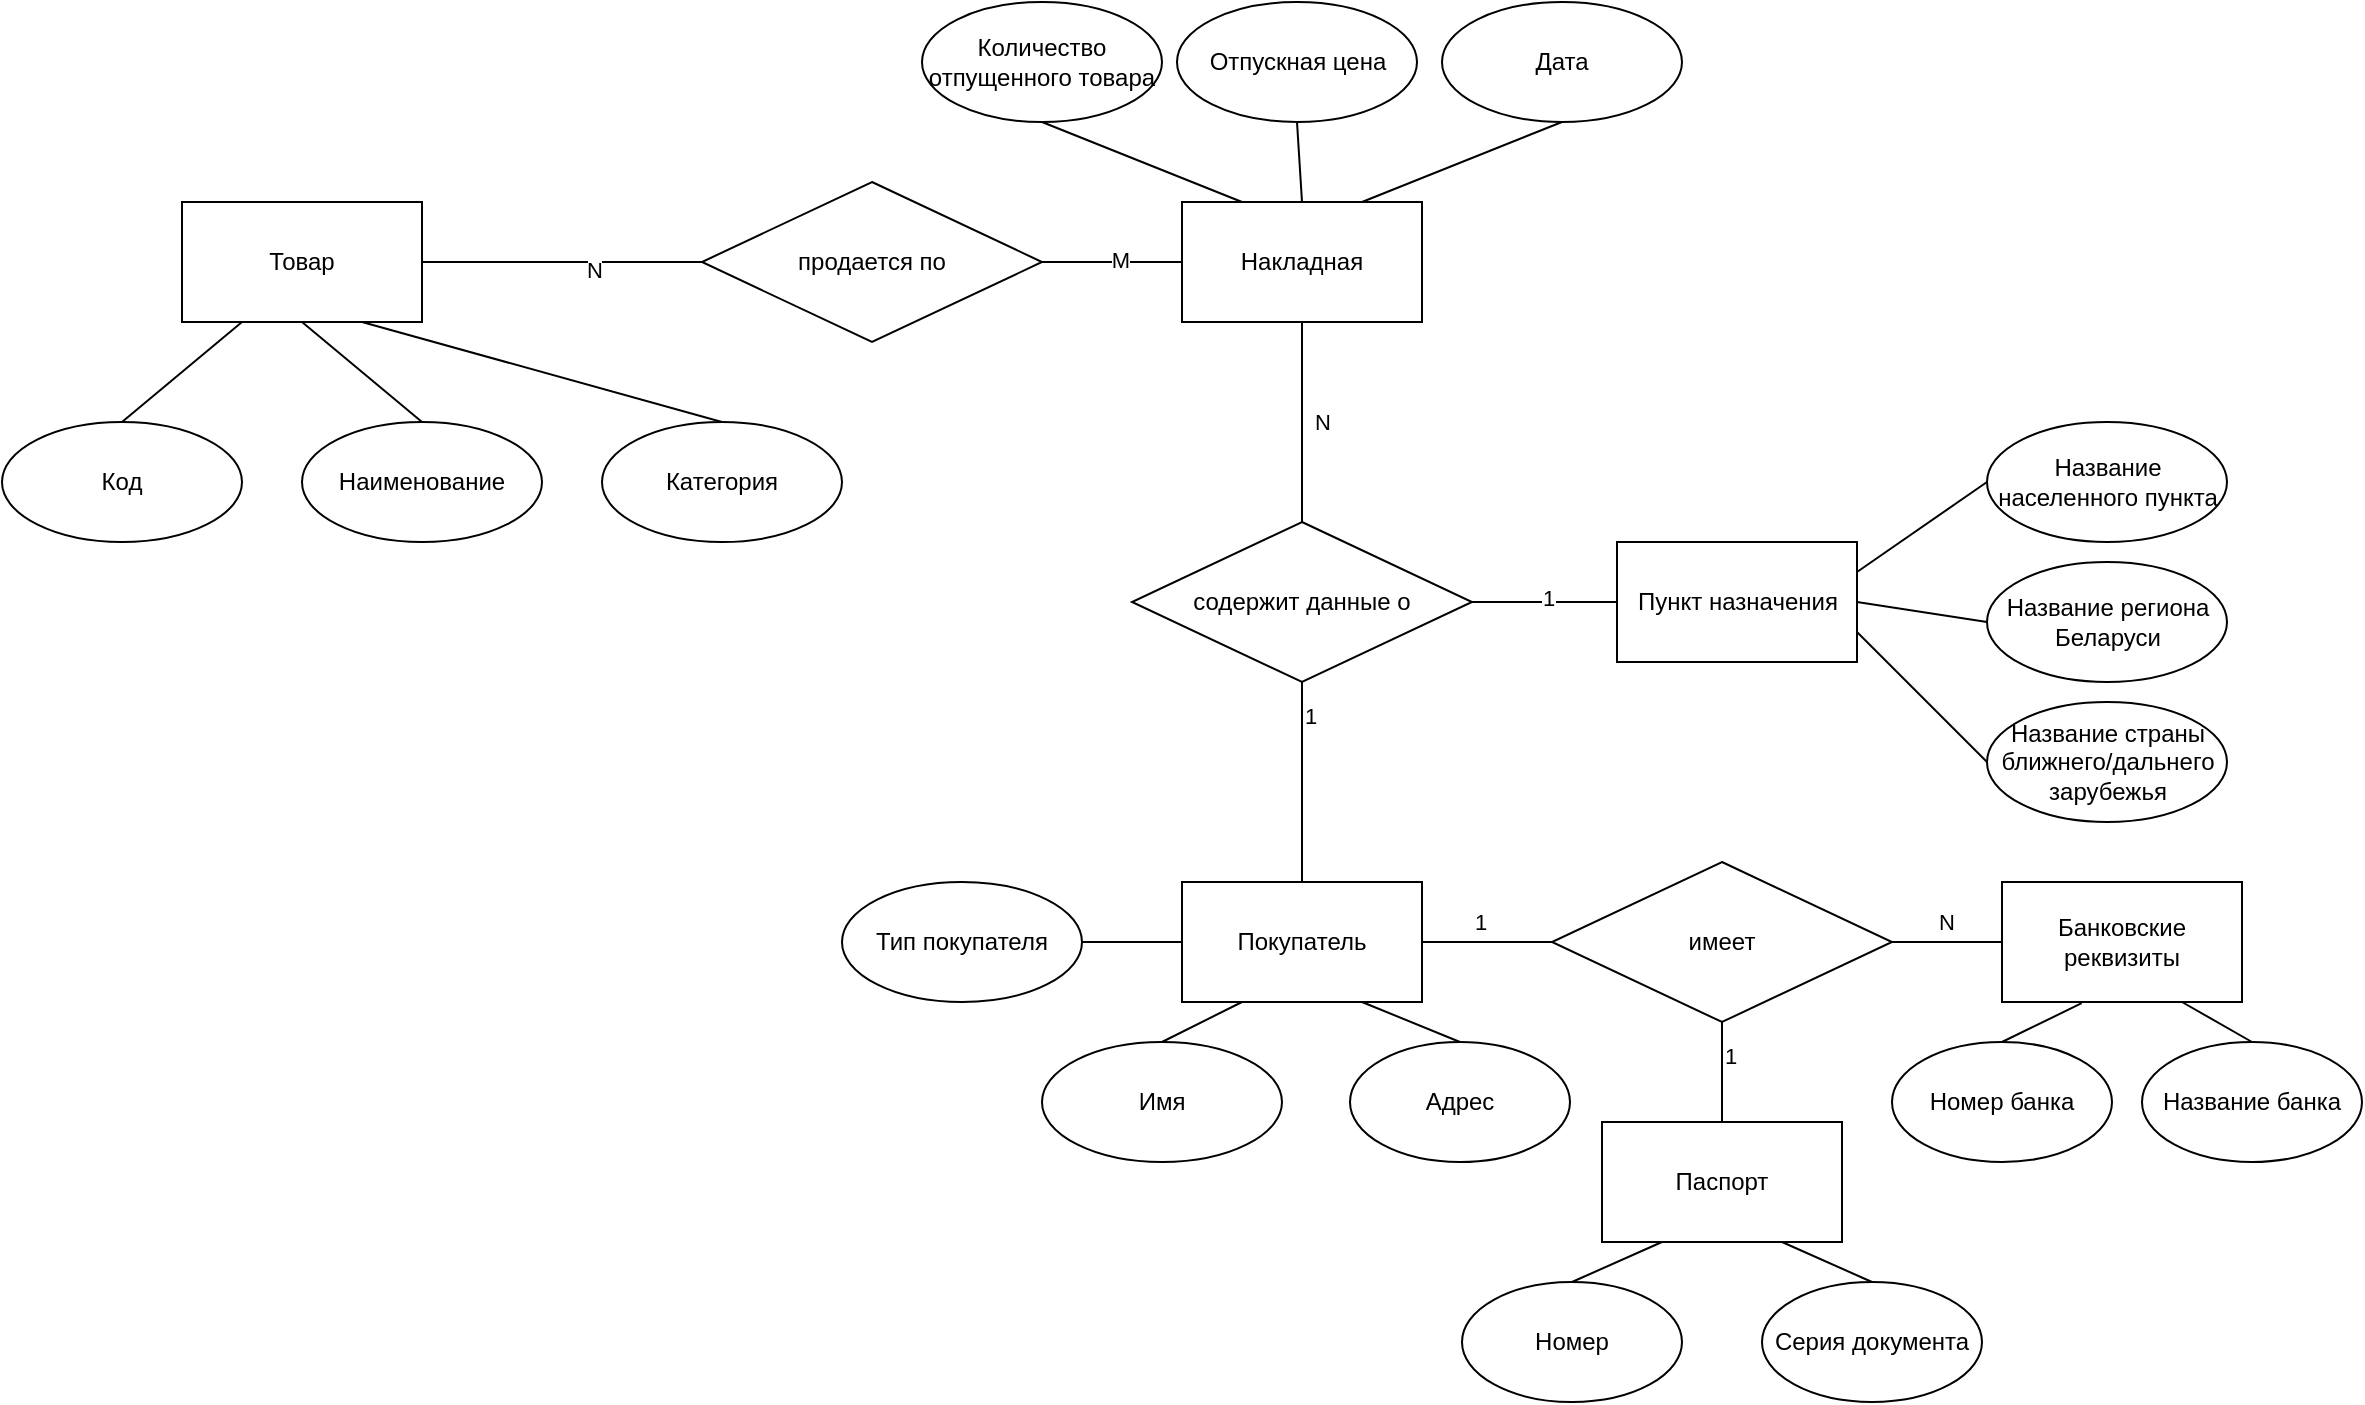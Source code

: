 <mxfile version="24.8.3">
  <diagram name="Страница — 1" id="W7m26aJX_v00uzVeZ0GM">
    <mxGraphModel dx="346" dy="475" grid="1" gridSize="10" guides="1" tooltips="1" connect="1" arrows="1" fold="1" page="1" pageScale="1" pageWidth="827" pageHeight="1169" math="0" shadow="0">
      <root>
        <mxCell id="0" />
        <mxCell id="1" parent="0" />
        <mxCell id="YVromLrq1Ipjp0p4_5BK-1" value="Накладная" style="rounded=0;whiteSpace=wrap;html=1;" parent="1" vertex="1">
          <mxGeometry x="1560" y="310" width="120" height="60" as="geometry" />
        </mxCell>
        <mxCell id="YVromLrq1Ipjp0p4_5BK-2" value="Товар" style="rounded=0;whiteSpace=wrap;html=1;" parent="1" vertex="1">
          <mxGeometry x="1060" y="310" width="120" height="60" as="geometry" />
        </mxCell>
        <mxCell id="YVromLrq1Ipjp0p4_5BK-3" value="Покупатель" style="rounded=0;whiteSpace=wrap;html=1;" parent="1" vertex="1">
          <mxGeometry x="1560" y="650" width="120" height="60" as="geometry" />
        </mxCell>
        <mxCell id="YVromLrq1Ipjp0p4_5BK-4" value="Адрес" style="ellipse;whiteSpace=wrap;html=1;" parent="1" vertex="1">
          <mxGeometry x="1644" y="730" width="110" height="60" as="geometry" />
        </mxCell>
        <mxCell id="YVromLrq1Ipjp0p4_5BK-5" value="Имя" style="ellipse;whiteSpace=wrap;html=1;" parent="1" vertex="1">
          <mxGeometry x="1490" y="730" width="120" height="60" as="geometry" />
        </mxCell>
        <mxCell id="YVromLrq1Ipjp0p4_5BK-8" value="Код" style="ellipse;whiteSpace=wrap;html=1;" parent="1" vertex="1">
          <mxGeometry x="970" y="420" width="120" height="60" as="geometry" />
        </mxCell>
        <mxCell id="YVromLrq1Ipjp0p4_5BK-9" value="Наименование" style="ellipse;whiteSpace=wrap;html=1;" parent="1" vertex="1">
          <mxGeometry x="1120" y="420" width="120" height="60" as="geometry" />
        </mxCell>
        <mxCell id="YVromLrq1Ipjp0p4_5BK-10" value="Категория" style="ellipse;whiteSpace=wrap;html=1;" parent="1" vertex="1">
          <mxGeometry x="1270" y="420" width="120" height="60" as="geometry" />
        </mxCell>
        <mxCell id="YVromLrq1Ipjp0p4_5BK-11" value="" style="endArrow=none;html=1;rounded=0;entryX=0.5;entryY=0;entryDx=0;entryDy=0;exitX=0.25;exitY=1;exitDx=0;exitDy=0;" parent="1" source="YVromLrq1Ipjp0p4_5BK-2" target="YVromLrq1Ipjp0p4_5BK-8" edge="1">
          <mxGeometry width="50" height="50" relative="1" as="geometry">
            <mxPoint x="560" y="220" as="sourcePoint" />
            <mxPoint x="1030" y="420" as="targetPoint" />
          </mxGeometry>
        </mxCell>
        <mxCell id="YVromLrq1Ipjp0p4_5BK-12" value="" style="endArrow=none;html=1;rounded=0;entryX=0.5;entryY=0;entryDx=0;entryDy=0;exitX=0.5;exitY=1;exitDx=0;exitDy=0;" parent="1" source="YVromLrq1Ipjp0p4_5BK-2" target="YVromLrq1Ipjp0p4_5BK-9" edge="1">
          <mxGeometry width="50" height="50" relative="1" as="geometry">
            <mxPoint x="560" y="220" as="sourcePoint" />
            <mxPoint x="610" y="170" as="targetPoint" />
          </mxGeometry>
        </mxCell>
        <mxCell id="YVromLrq1Ipjp0p4_5BK-13" value="" style="endArrow=none;html=1;rounded=0;entryX=0.5;entryY=0;entryDx=0;entryDy=0;exitX=0.75;exitY=1;exitDx=0;exitDy=0;" parent="1" source="YVromLrq1Ipjp0p4_5BK-2" target="YVromLrq1Ipjp0p4_5BK-10" edge="1">
          <mxGeometry width="50" height="50" relative="1" as="geometry">
            <mxPoint x="560" y="220" as="sourcePoint" />
            <mxPoint x="610" y="170" as="targetPoint" />
          </mxGeometry>
        </mxCell>
        <mxCell id="YVromLrq1Ipjp0p4_5BK-14" value="содержит данные о" style="rhombus;whiteSpace=wrap;html=1;" parent="1" vertex="1">
          <mxGeometry x="1535" y="470" width="170" height="80" as="geometry" />
        </mxCell>
        <mxCell id="YVromLrq1Ipjp0p4_5BK-15" value="Номер" style="ellipse;whiteSpace=wrap;html=1;" parent="1" vertex="1">
          <mxGeometry x="1700" y="850" width="110" height="60" as="geometry" />
        </mxCell>
        <mxCell id="YVromLrq1Ipjp0p4_5BK-16" value="Серия документа" style="ellipse;whiteSpace=wrap;html=1;" parent="1" vertex="1">
          <mxGeometry x="1850" y="850" width="110" height="60" as="geometry" />
        </mxCell>
        <mxCell id="YVromLrq1Ipjp0p4_5BK-17" value="Номер банка" style="ellipse;whiteSpace=wrap;html=1;" parent="1" vertex="1">
          <mxGeometry x="1915" y="730" width="110" height="60" as="geometry" />
        </mxCell>
        <mxCell id="YVromLrq1Ipjp0p4_5BK-19" value="Название банка" style="ellipse;whiteSpace=wrap;html=1;" parent="1" vertex="1">
          <mxGeometry x="2040" y="730" width="110" height="60" as="geometry" />
        </mxCell>
        <mxCell id="YVromLrq1Ipjp0p4_5BK-23" value="имеет" style="rhombus;whiteSpace=wrap;html=1;" parent="1" vertex="1">
          <mxGeometry x="1745" y="640" width="170" height="80" as="geometry" />
        </mxCell>
        <mxCell id="YVromLrq1Ipjp0p4_5BK-24" value="Банковские реквизиты" style="rounded=0;whiteSpace=wrap;html=1;" parent="1" vertex="1">
          <mxGeometry x="1970" y="650" width="120" height="60" as="geometry" />
        </mxCell>
        <mxCell id="YVromLrq1Ipjp0p4_5BK-27" value="" style="endArrow=none;html=1;rounded=0;entryX=0;entryY=0.5;entryDx=0;entryDy=0;exitX=1;exitY=0.5;exitDx=0;exitDy=0;" parent="1" source="YVromLrq1Ipjp0p4_5BK-3" target="YVromLrq1Ipjp0p4_5BK-23" edge="1">
          <mxGeometry width="50" height="50" relative="1" as="geometry">
            <mxPoint x="1700" y="680" as="sourcePoint" />
            <mxPoint x="1750" y="630" as="targetPoint" />
          </mxGeometry>
        </mxCell>
        <mxCell id="YVromLrq1Ipjp0p4_5BK-31" value="1" style="edgeLabel;html=1;align=center;verticalAlign=middle;resizable=0;points=[];" parent="YVromLrq1Ipjp0p4_5BK-27" vertex="1" connectable="0">
          <mxGeometry x="-0.102" y="4" relative="1" as="geometry">
            <mxPoint y="-6" as="offset" />
          </mxGeometry>
        </mxCell>
        <mxCell id="YVromLrq1Ipjp0p4_5BK-28" value="" style="endArrow=none;html=1;rounded=0;entryX=0;entryY=0.5;entryDx=0;entryDy=0;exitX=1;exitY=0.5;exitDx=0;exitDy=0;" parent="1" source="YVromLrq1Ipjp0p4_5BK-23" target="YVromLrq1Ipjp0p4_5BK-24" edge="1">
          <mxGeometry width="50" height="50" relative="1" as="geometry">
            <mxPoint x="1915" y="500" as="sourcePoint" />
            <mxPoint x="1980" y="500" as="targetPoint" />
          </mxGeometry>
        </mxCell>
        <mxCell id="YVromLrq1Ipjp0p4_5BK-32" value="N" style="edgeLabel;html=1;align=center;verticalAlign=middle;resizable=0;points=[];" parent="YVromLrq1Ipjp0p4_5BK-28" vertex="1" connectable="0">
          <mxGeometry x="-0.011" y="1" relative="1" as="geometry">
            <mxPoint y="-9" as="offset" />
          </mxGeometry>
        </mxCell>
        <mxCell id="YVromLrq1Ipjp0p4_5BK-29" value="" style="endArrow=none;html=1;rounded=0;entryX=0.332;entryY=1.01;entryDx=0;entryDy=0;entryPerimeter=0;exitX=0.5;exitY=0;exitDx=0;exitDy=0;" parent="1" source="YVromLrq1Ipjp0p4_5BK-17" target="YVromLrq1Ipjp0p4_5BK-24" edge="1">
          <mxGeometry width="50" height="50" relative="1" as="geometry">
            <mxPoint x="1700" y="680" as="sourcePoint" />
            <mxPoint x="1750" y="630" as="targetPoint" />
          </mxGeometry>
        </mxCell>
        <mxCell id="YVromLrq1Ipjp0p4_5BK-30" value="" style="endArrow=none;html=1;rounded=0;entryX=0.75;entryY=1;entryDx=0;entryDy=0;exitX=0.5;exitY=0;exitDx=0;exitDy=0;" parent="1" source="YVromLrq1Ipjp0p4_5BK-19" target="YVromLrq1Ipjp0p4_5BK-24" edge="1">
          <mxGeometry width="50" height="50" relative="1" as="geometry">
            <mxPoint x="1975" y="810" as="sourcePoint" />
            <mxPoint x="2020" y="721" as="targetPoint" />
          </mxGeometry>
        </mxCell>
        <mxCell id="YVromLrq1Ipjp0p4_5BK-33" value="Паспорт" style="rounded=0;whiteSpace=wrap;html=1;" parent="1" vertex="1">
          <mxGeometry x="1770" y="770" width="120" height="60" as="geometry" />
        </mxCell>
        <mxCell id="YVromLrq1Ipjp0p4_5BK-34" value="" style="endArrow=none;html=1;rounded=0;entryX=0.5;entryY=0;entryDx=0;entryDy=0;exitX=0.5;exitY=1;exitDx=0;exitDy=0;" parent="1" source="YVromLrq1Ipjp0p4_5BK-23" target="YVromLrq1Ipjp0p4_5BK-33" edge="1">
          <mxGeometry width="50" height="50" relative="1" as="geometry">
            <mxPoint x="1690" y="690" as="sourcePoint" />
            <mxPoint x="1755" y="690" as="targetPoint" />
          </mxGeometry>
        </mxCell>
        <mxCell id="YVromLrq1Ipjp0p4_5BK-35" value="1" style="edgeLabel;html=1;align=center;verticalAlign=middle;resizable=0;points=[];" parent="YVromLrq1Ipjp0p4_5BK-34" vertex="1" connectable="0">
          <mxGeometry x="-0.102" y="4" relative="1" as="geometry">
            <mxPoint y="-6" as="offset" />
          </mxGeometry>
        </mxCell>
        <mxCell id="YVromLrq1Ipjp0p4_5BK-36" value="" style="endArrow=none;html=1;rounded=0;entryX=0.25;entryY=1;entryDx=0;entryDy=0;exitX=0.5;exitY=0;exitDx=0;exitDy=0;" parent="1" source="YVromLrq1Ipjp0p4_5BK-15" target="YVromLrq1Ipjp0p4_5BK-33" edge="1">
          <mxGeometry width="50" height="50" relative="1" as="geometry">
            <mxPoint x="1580" y="790" as="sourcePoint" />
            <mxPoint x="1630" y="740" as="targetPoint" />
          </mxGeometry>
        </mxCell>
        <mxCell id="YVromLrq1Ipjp0p4_5BK-37" value="" style="endArrow=none;html=1;rounded=0;entryX=0.75;entryY=1;entryDx=0;entryDy=0;exitX=0.5;exitY=0;exitDx=0;exitDy=0;" parent="1" source="YVromLrq1Ipjp0p4_5BK-16" target="YVromLrq1Ipjp0p4_5BK-33" edge="1">
          <mxGeometry width="50" height="50" relative="1" as="geometry">
            <mxPoint x="1765" y="860" as="sourcePoint" />
            <mxPoint x="1810" y="840" as="targetPoint" />
          </mxGeometry>
        </mxCell>
        <mxCell id="YVromLrq1Ipjp0p4_5BK-38" value="" style="endArrow=none;html=1;rounded=0;entryX=0.25;entryY=1;entryDx=0;entryDy=0;exitX=0.5;exitY=0;exitDx=0;exitDy=0;" parent="1" source="YVromLrq1Ipjp0p4_5BK-5" target="YVromLrq1Ipjp0p4_5BK-3" edge="1">
          <mxGeometry width="50" height="50" relative="1" as="geometry">
            <mxPoint x="1580" y="790" as="sourcePoint" />
            <mxPoint x="1630" y="740" as="targetPoint" />
          </mxGeometry>
        </mxCell>
        <mxCell id="YVromLrq1Ipjp0p4_5BK-39" value="" style="endArrow=none;html=1;rounded=0;entryX=0.75;entryY=1;entryDx=0;entryDy=0;exitX=0.5;exitY=0;exitDx=0;exitDy=0;" parent="1" source="YVromLrq1Ipjp0p4_5BK-4" target="YVromLrq1Ipjp0p4_5BK-3" edge="1">
          <mxGeometry width="50" height="50" relative="1" as="geometry">
            <mxPoint x="1560" y="740" as="sourcePoint" />
            <mxPoint x="1600" y="720" as="targetPoint" />
          </mxGeometry>
        </mxCell>
        <mxCell id="YVromLrq1Ipjp0p4_5BK-40" value="" style="endArrow=none;html=1;rounded=0;entryX=0.5;entryY=1;entryDx=0;entryDy=0;exitX=0.5;exitY=0;exitDx=0;exitDy=0;" parent="1" source="YVromLrq1Ipjp0p4_5BK-14" target="YVromLrq1Ipjp0p4_5BK-1" edge="1">
          <mxGeometry width="50" height="50" relative="1" as="geometry">
            <mxPoint x="175" y="190" as="sourcePoint" />
            <mxPoint x="540" y="200" as="targetPoint" />
          </mxGeometry>
        </mxCell>
        <mxCell id="1IT8rwKkY0nRl4WXUumm-1" value="N" style="edgeLabel;html=1;align=center;verticalAlign=middle;resizable=0;points=[];" vertex="1" connectable="0" parent="YVromLrq1Ipjp0p4_5BK-40">
          <mxGeometry x="-0.2" y="2" relative="1" as="geometry">
            <mxPoint x="12" y="-10" as="offset" />
          </mxGeometry>
        </mxCell>
        <mxCell id="YVromLrq1Ipjp0p4_5BK-42" value="" style="endArrow=none;html=1;rounded=0;entryX=0.5;entryY=1;entryDx=0;entryDy=0;exitX=0.5;exitY=0;exitDx=0;exitDy=0;" parent="1" source="YVromLrq1Ipjp0p4_5BK-3" target="YVromLrq1Ipjp0p4_5BK-14" edge="1">
          <mxGeometry width="50" height="50" relative="1" as="geometry">
            <mxPoint x="2100" y="530" as="sourcePoint" />
            <mxPoint x="2150" y="480" as="targetPoint" />
            <Array as="points" />
          </mxGeometry>
        </mxCell>
        <mxCell id="YVromLrq1Ipjp0p4_5BK-44" value="1" style="edgeLabel;html=1;align=center;verticalAlign=middle;resizable=0;points=[];" parent="YVromLrq1Ipjp0p4_5BK-42" vertex="1" connectable="0">
          <mxGeometry x="0.671" y="-4" relative="1" as="geometry">
            <mxPoint as="offset" />
          </mxGeometry>
        </mxCell>
        <mxCell id="YVromLrq1Ipjp0p4_5BK-45" value="продается по" style="rhombus;whiteSpace=wrap;html=1;" parent="1" vertex="1">
          <mxGeometry x="1320" y="300" width="170" height="80" as="geometry" />
        </mxCell>
        <mxCell id="YVromLrq1Ipjp0p4_5BK-46" value="Отпускная цена" style="ellipse;whiteSpace=wrap;html=1;" parent="1" vertex="1">
          <mxGeometry x="1557.5" y="210" width="120" height="60" as="geometry" />
        </mxCell>
        <mxCell id="YVromLrq1Ipjp0p4_5BK-47" value="Дата" style="ellipse;whiteSpace=wrap;html=1;" parent="1" vertex="1">
          <mxGeometry x="1690" y="210" width="120" height="60" as="geometry" />
        </mxCell>
        <mxCell id="YVromLrq1Ipjp0p4_5BK-48" value="Количество отпущенного товара" style="ellipse;whiteSpace=wrap;html=1;" parent="1" vertex="1">
          <mxGeometry x="1430" y="210" width="120" height="60" as="geometry" />
        </mxCell>
        <mxCell id="YVromLrq1Ipjp0p4_5BK-49" value="" style="endArrow=none;html=1;rounded=0;entryX=0.25;entryY=0;entryDx=0;entryDy=0;exitX=0.5;exitY=1;exitDx=0;exitDy=0;" parent="1" source="YVromLrq1Ipjp0p4_5BK-48" target="YVromLrq1Ipjp0p4_5BK-1" edge="1">
          <mxGeometry width="50" height="50" relative="1" as="geometry">
            <mxPoint x="1935" y="480" as="sourcePoint" />
            <mxPoint x="1985" y="430" as="targetPoint" />
          </mxGeometry>
        </mxCell>
        <mxCell id="YVromLrq1Ipjp0p4_5BK-51" value="" style="endArrow=none;html=1;rounded=0;entryX=0.5;entryY=1;entryDx=0;entryDy=0;exitX=0.5;exitY=0;exitDx=0;exitDy=0;" parent="1" source="YVromLrq1Ipjp0p4_5BK-1" target="YVromLrq1Ipjp0p4_5BK-46" edge="1">
          <mxGeometry width="50" height="50" relative="1" as="geometry">
            <mxPoint x="1935" y="480" as="sourcePoint" />
            <mxPoint x="1985" y="430" as="targetPoint" />
          </mxGeometry>
        </mxCell>
        <mxCell id="YVromLrq1Ipjp0p4_5BK-52" value="" style="endArrow=none;html=1;rounded=0;exitX=0.75;exitY=0;exitDx=0;exitDy=0;entryX=0.5;entryY=1;entryDx=0;entryDy=0;" parent="1" source="YVromLrq1Ipjp0p4_5BK-1" target="YVromLrq1Ipjp0p4_5BK-47" edge="1">
          <mxGeometry width="50" height="50" relative="1" as="geometry">
            <mxPoint x="1935" y="480" as="sourcePoint" />
            <mxPoint x="1985" y="430" as="targetPoint" />
          </mxGeometry>
        </mxCell>
        <mxCell id="YVromLrq1Ipjp0p4_5BK-53" value="" style="endArrow=none;html=1;rounded=0;exitX=0;exitY=0.5;exitDx=0;exitDy=0;entryX=1;entryY=0.5;entryDx=0;entryDy=0;" parent="1" source="YVromLrq1Ipjp0p4_5BK-45" target="YVromLrq1Ipjp0p4_5BK-2" edge="1">
          <mxGeometry width="50" height="50" relative="1" as="geometry">
            <mxPoint x="570" y="140" as="sourcePoint" />
            <mxPoint x="1210" y="360" as="targetPoint" />
          </mxGeometry>
        </mxCell>
        <mxCell id="YVromLrq1Ipjp0p4_5BK-55" value="N" style="edgeLabel;html=1;align=center;verticalAlign=middle;resizable=0;points=[];" parent="YVromLrq1Ipjp0p4_5BK-53" vertex="1" connectable="0">
          <mxGeometry x="-0.22" y="4" relative="1" as="geometry">
            <mxPoint as="offset" />
          </mxGeometry>
        </mxCell>
        <mxCell id="YVromLrq1Ipjp0p4_5BK-54" value="" style="endArrow=none;html=1;rounded=0;entryX=1;entryY=0.5;entryDx=0;entryDy=0;exitX=0;exitY=0.5;exitDx=0;exitDy=0;" parent="1" source="YVromLrq1Ipjp0p4_5BK-1" target="YVromLrq1Ipjp0p4_5BK-45" edge="1">
          <mxGeometry width="50" height="50" relative="1" as="geometry">
            <mxPoint x="235" y="139" as="sourcePoint" />
            <mxPoint x="316" y="139" as="targetPoint" />
          </mxGeometry>
        </mxCell>
        <mxCell id="YVromLrq1Ipjp0p4_5BK-56" value="M" style="edgeLabel;html=1;align=center;verticalAlign=middle;resizable=0;points=[];" parent="YVromLrq1Ipjp0p4_5BK-54" vertex="1" connectable="0">
          <mxGeometry x="-0.115" y="-1" relative="1" as="geometry">
            <mxPoint as="offset" />
          </mxGeometry>
        </mxCell>
        <mxCell id="YVromLrq1Ipjp0p4_5BK-57" value="Пункт назначения" style="rounded=0;whiteSpace=wrap;html=1;" parent="1" vertex="1">
          <mxGeometry x="1777.5" y="480" width="120" height="60" as="geometry" />
        </mxCell>
        <mxCell id="YVromLrq1Ipjp0p4_5BK-58" value="Название населенного пункта" style="ellipse;whiteSpace=wrap;html=1;" parent="1" vertex="1">
          <mxGeometry x="1962.5" y="420" width="120" height="60" as="geometry" />
        </mxCell>
        <mxCell id="YVromLrq1Ipjp0p4_5BK-59" value="Название региона Беларуси" style="ellipse;whiteSpace=wrap;html=1;" parent="1" vertex="1">
          <mxGeometry x="1962.5" y="490" width="120" height="60" as="geometry" />
        </mxCell>
        <mxCell id="YVromLrq1Ipjp0p4_5BK-60" value="Название страны ближнего/дальнего зарубежья" style="ellipse;whiteSpace=wrap;html=1;" parent="1" vertex="1">
          <mxGeometry x="1962.5" y="560" width="120" height="60" as="geometry" />
        </mxCell>
        <mxCell id="YVromLrq1Ipjp0p4_5BK-61" value="" style="endArrow=none;html=1;rounded=0;exitX=1;exitY=0.25;exitDx=0;exitDy=0;entryX=0;entryY=0.5;entryDx=0;entryDy=0;" parent="1" source="YVromLrq1Ipjp0p4_5BK-57" target="YVromLrq1Ipjp0p4_5BK-58" edge="1">
          <mxGeometry width="50" height="50" relative="1" as="geometry">
            <mxPoint x="2117.5" y="630" as="sourcePoint" />
            <mxPoint x="2167.5" y="580" as="targetPoint" />
          </mxGeometry>
        </mxCell>
        <mxCell id="YVromLrq1Ipjp0p4_5BK-62" value="" style="endArrow=none;html=1;rounded=0;exitX=1;exitY=0.5;exitDx=0;exitDy=0;entryX=0;entryY=0.5;entryDx=0;entryDy=0;" parent="1" source="YVromLrq1Ipjp0p4_5BK-57" target="YVromLrq1Ipjp0p4_5BK-59" edge="1">
          <mxGeometry width="50" height="50" relative="1" as="geometry">
            <mxPoint x="2117.5" y="630" as="sourcePoint" />
            <mxPoint x="2167.5" y="580" as="targetPoint" />
          </mxGeometry>
        </mxCell>
        <mxCell id="YVromLrq1Ipjp0p4_5BK-63" value="" style="endArrow=none;html=1;rounded=0;entryX=1;entryY=0.75;entryDx=0;entryDy=0;exitX=0;exitY=0.5;exitDx=0;exitDy=0;" parent="1" source="YVromLrq1Ipjp0p4_5BK-60" target="YVromLrq1Ipjp0p4_5BK-57" edge="1">
          <mxGeometry width="50" height="50" relative="1" as="geometry">
            <mxPoint x="2117.5" y="630" as="sourcePoint" />
            <mxPoint x="2167.5" y="580" as="targetPoint" />
          </mxGeometry>
        </mxCell>
        <mxCell id="YVromLrq1Ipjp0p4_5BK-64" value="" style="endArrow=none;html=1;rounded=0;entryX=1;entryY=0.5;entryDx=0;entryDy=0;exitX=0;exitY=0.5;exitDx=0;exitDy=0;" parent="1" source="YVromLrq1Ipjp0p4_5BK-57" target="YVromLrq1Ipjp0p4_5BK-14" edge="1">
          <mxGeometry width="50" height="50" relative="1" as="geometry">
            <mxPoint x="1870" y="490" as="sourcePoint" />
            <mxPoint x="1760" y="510" as="targetPoint" />
          </mxGeometry>
        </mxCell>
        <mxCell id="YVromLrq1Ipjp0p4_5BK-65" value="1" style="edgeLabel;html=1;align=center;verticalAlign=middle;resizable=0;points=[];" parent="YVromLrq1Ipjp0p4_5BK-64" vertex="1" connectable="0">
          <mxGeometry x="-0.045" y="-2" relative="1" as="geometry">
            <mxPoint as="offset" />
          </mxGeometry>
        </mxCell>
        <mxCell id="vVIDxNfzuqJF4tGkB_o4-1" value="Тип покупателя" style="ellipse;whiteSpace=wrap;html=1;" parent="1" vertex="1">
          <mxGeometry x="1390" y="650" width="120" height="60" as="geometry" />
        </mxCell>
        <mxCell id="vVIDxNfzuqJF4tGkB_o4-3" value="" style="endArrow=none;html=1;rounded=0;entryX=0;entryY=0.5;entryDx=0;entryDy=0;exitX=1;exitY=0.5;exitDx=0;exitDy=0;" parent="1" source="vVIDxNfzuqJF4tGkB_o4-1" target="YVromLrq1Ipjp0p4_5BK-3" edge="1">
          <mxGeometry width="50" height="50" relative="1" as="geometry">
            <mxPoint x="1440" y="740" as="sourcePoint" />
            <mxPoint x="1480" y="720" as="targetPoint" />
          </mxGeometry>
        </mxCell>
      </root>
    </mxGraphModel>
  </diagram>
</mxfile>
